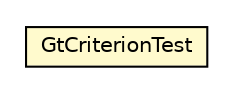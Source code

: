 #!/usr/local/bin/dot
#
# Class diagram 
# Generated by UMLGraph version R5_6_6-8-g8d7759 (http://www.umlgraph.org/)
#

digraph G {
	edge [fontname="Helvetica",fontsize=10,labelfontname="Helvetica",labelfontsize=10];
	node [fontname="Helvetica",fontsize=10,shape=plaintext];
	nodesep=0.25;
	ranksep=0.5;
	// org.dayatang.domain.internal.GtCriterionTest
	c27157 [label=<<table title="org.dayatang.domain.internal.GtCriterionTest" border="0" cellborder="1" cellspacing="0" cellpadding="2" port="p" bgcolor="lemonChiffon" href="./GtCriterionTest.html">
		<tr><td><table border="0" cellspacing="0" cellpadding="1">
<tr><td align="center" balign="center"> GtCriterionTest </td></tr>
		</table></td></tr>
		</table>>, URL="./GtCriterionTest.html", fontname="Helvetica", fontcolor="black", fontsize=10.0];
}

